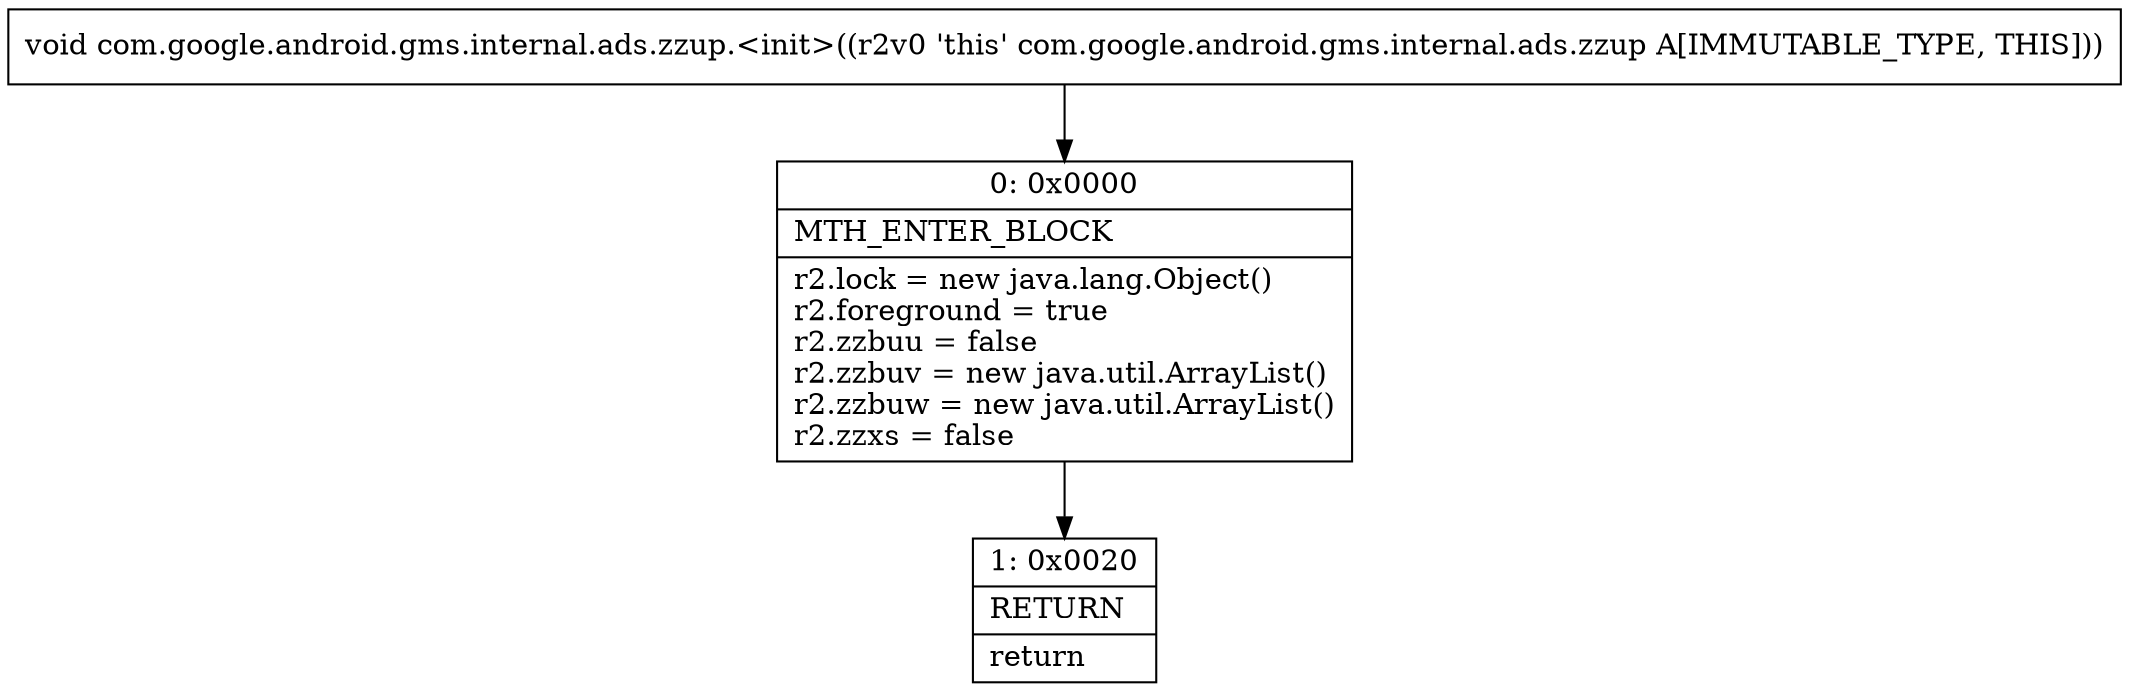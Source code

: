 digraph "CFG forcom.google.android.gms.internal.ads.zzup.\<init\>()V" {
Node_0 [shape=record,label="{0\:\ 0x0000|MTH_ENTER_BLOCK\l|r2.lock = new java.lang.Object()\lr2.foreground = true\lr2.zzbuu = false\lr2.zzbuv = new java.util.ArrayList()\lr2.zzbuw = new java.util.ArrayList()\lr2.zzxs = false\l}"];
Node_1 [shape=record,label="{1\:\ 0x0020|RETURN\l|return\l}"];
MethodNode[shape=record,label="{void com.google.android.gms.internal.ads.zzup.\<init\>((r2v0 'this' com.google.android.gms.internal.ads.zzup A[IMMUTABLE_TYPE, THIS])) }"];
MethodNode -> Node_0;
Node_0 -> Node_1;
}

